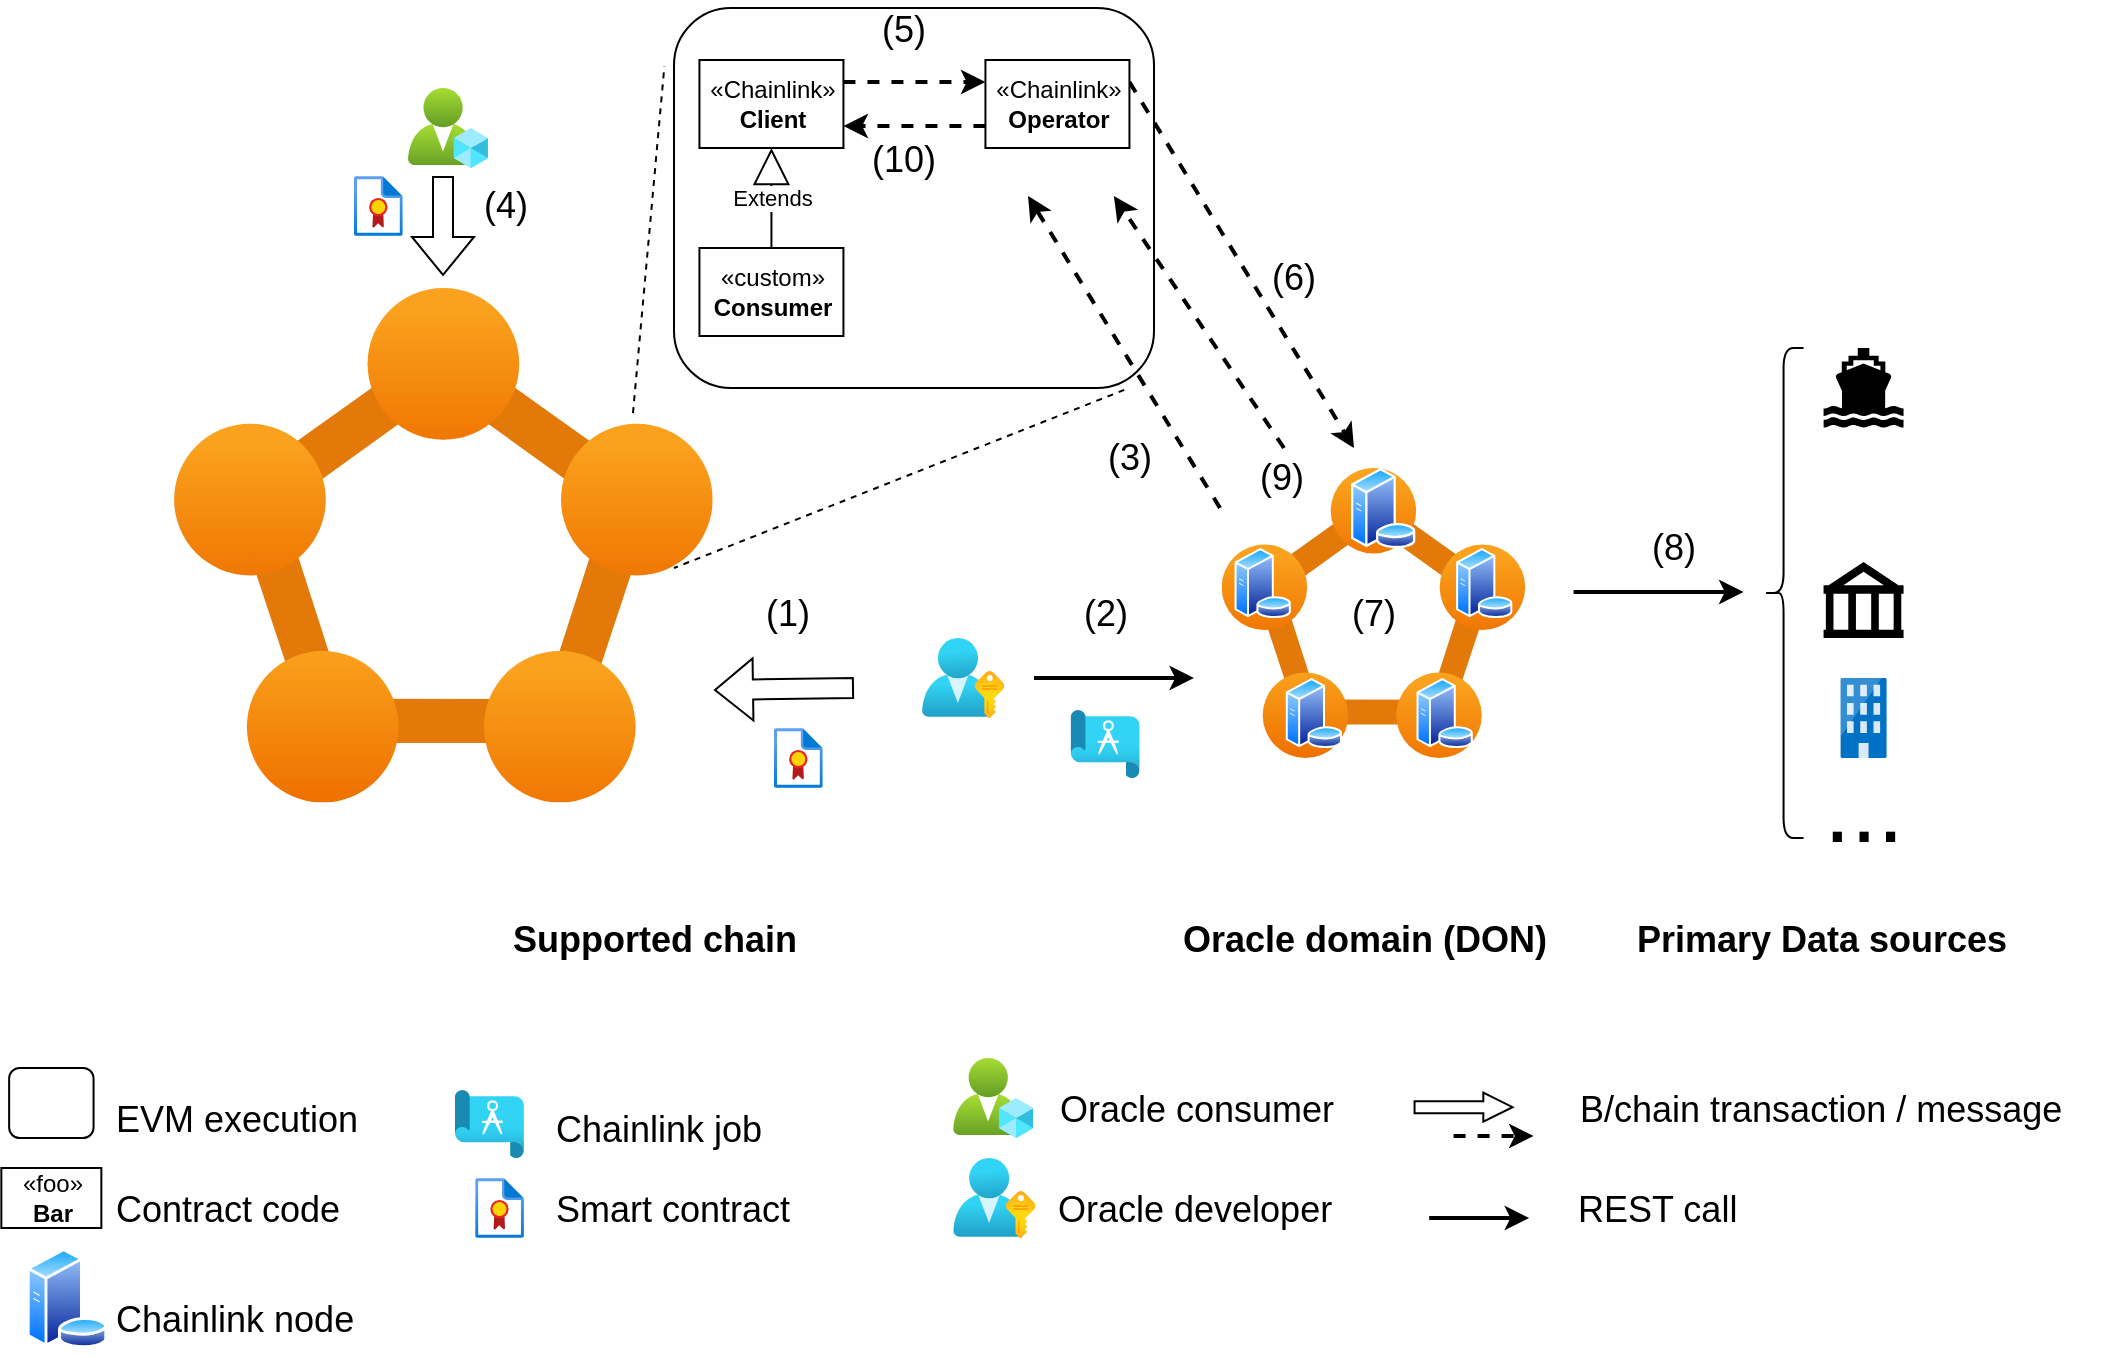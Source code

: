 <mxfile version="20.2.4" type="device" pages="2"><diagram id="rRaJ0Rj1vHYzT1U0bxfq" name="DON"><mxGraphModel dx="1987" dy="749" grid="1" gridSize="10" guides="1" tooltips="1" connect="1" arrows="1" fold="1" page="1" pageScale="1" pageWidth="850" pageHeight="1100" math="0" shadow="0"><root><mxCell id="0"/><mxCell id="1" parent="0"/><mxCell id="aAuqax50Diw6Oc457gBB-30" value="" style="aspect=fixed;html=1;points=[];align=center;image;fontSize=12;image=img/lib/azure2/containers/Service_Fabric_Clusters.svg;" parent="1" vertex="1"><mxGeometry x="533.81" y="270" width="151.8" height="145" as="geometry"/></mxCell><mxCell id="x3TliT696KAhUc66iG5Y-47" value="" style="rounded=1;whiteSpace=wrap;html=1;fontSize=18;align=left;" parent="1" vertex="1"><mxGeometry x="260.0" y="40" width="240" height="190" as="geometry"/></mxCell><mxCell id="x3TliT696KAhUc66iG5Y-1" value="" style="aspect=fixed;html=1;points=[];align=center;image;fontSize=12;image=img/lib/azure2/containers/Service_Fabric_Clusters.svg;" parent="1" vertex="1"><mxGeometry x="10" y="180" width="269.38" height="257.31" as="geometry"/></mxCell><mxCell id="x3TliT696KAhUc66iG5Y-13" value="" style="endArrow=none;dashed=1;html=1;rounded=0;entryX=-0.02;entryY=0.153;entryDx=0;entryDy=0;entryPerimeter=0;exitX=0.75;exitY=0;exitDx=0;exitDy=0;" parent="1" target="x3TliT696KAhUc66iG5Y-47" edge="1"><mxGeometry width="50" height="50" relative="1" as="geometry"><mxPoint x="239.488" y="242.531" as="sourcePoint"/><mxPoint x="291" y="200" as="targetPoint"/></mxGeometry></mxCell><mxCell id="x3TliT696KAhUc66iG5Y-16" value="" style="shape=mxgraph.signs.transportation.ship_2;html=1;pointerEvents=1;fillColor=#000000;strokeColor=none;verticalLabelPosition=bottom;verticalAlign=top;align=center;" parent="1" vertex="1"><mxGeometry x="834.78" y="210" width="40" height="40" as="geometry"/></mxCell><mxCell id="x3TliT696KAhUc66iG5Y-17" value="" style="shape=image;html=1;verticalAlign=top;verticalLabelPosition=bottom;labelBackgroundColor=#ffffff;imageAspect=0;aspect=fixed;image=https://cdn2.iconfinder.com/data/icons/weather-color-2/500/weather-02-128.png" parent="1" vertex="1"><mxGeometry x="824.78" y="250" width="60" height="60" as="geometry"/></mxCell><mxCell id="x3TliT696KAhUc66iG5Y-18" value="" style="shape=mxgraph.signs.travel.bank;html=1;pointerEvents=1;fillColor=#000000;strokeColor=none;verticalLabelPosition=bottom;verticalAlign=top;align=center;" parent="1" vertex="1"><mxGeometry x="834.78" y="317" width="40" height="38" as="geometry"/></mxCell><mxCell id="x3TliT696KAhUc66iG5Y-19" value="" style="sketch=0;aspect=fixed;html=1;points=[];align=center;image;fontSize=12;image=img/lib/mscae/Exchange_On_premises_Access.svg;" parent="1" vertex="1"><mxGeometry x="843.18" y="375" width="23.2" height="40" as="geometry"/></mxCell><mxCell id="x3TliT696KAhUc66iG5Y-20" value="&lt;font style=&quot;font-size: 48px&quot;&gt;...&lt;/font&gt;" style="text;html=1;strokeColor=none;fillColor=none;align=center;verticalAlign=middle;whiteSpace=wrap;rounded=0;" parent="1" vertex="1"><mxGeometry x="824.78" y="425" width="60" height="30" as="geometry"/></mxCell><mxCell id="x3TliT696KAhUc66iG5Y-21" value="" style="shape=curlyBracket;whiteSpace=wrap;html=1;rounded=1;fontSize=48;" parent="1" vertex="1"><mxGeometry x="804.78" y="210" width="20" height="245" as="geometry"/></mxCell><mxCell id="x3TliT696KAhUc66iG5Y-22" value="&lt;span style=&quot;font-size: 18px;&quot;&gt;Supported chain&lt;/span&gt;" style="text;html=1;strokeColor=none;fillColor=none;align=center;verticalAlign=middle;whiteSpace=wrap;rounded=0;fontSize=48;fontStyle=1" parent="1" vertex="1"><mxGeometry x="140" y="480" width="220.81" height="30" as="geometry"/></mxCell><mxCell id="x3TliT696KAhUc66iG5Y-23" value="&lt;font style=&quot;font-size: 18px&quot;&gt;Oracle domain (DON)&lt;br&gt;&lt;/font&gt;" style="text;html=1;strokeColor=none;fillColor=none;align=center;verticalAlign=middle;rounded=0;fontSize=48;fontStyle=1;spacing=0;" parent="1" vertex="1"><mxGeometry x="510" y="480" width="190" height="30" as="geometry"/></mxCell><mxCell id="x3TliT696KAhUc66iG5Y-25" value="&lt;font style=&quot;font-size: 18px&quot;&gt;Primary Data sources&lt;br&gt;&lt;/font&gt;" style="text;html=1;strokeColor=none;fillColor=none;align=center;verticalAlign=middle;whiteSpace=wrap;rounded=0;fontSize=48;fontStyle=1" parent="1" vertex="1"><mxGeometry x="739" y="480" width="190" height="30" as="geometry"/></mxCell><mxCell id="x3TliT696KAhUc66iG5Y-26" value="" style="aspect=fixed;perimeter=ellipsePerimeter;html=1;align=center;shadow=0;dashed=0;spacingTop=3;image;image=img/lib/active_directory/database_server.svg;" parent="1" vertex="1"><mxGeometry x="-64" y="660" width="41" height="50" as="geometry"/></mxCell><mxCell id="x3TliT696KAhUc66iG5Y-28" value="&lt;font style=&quot;font-size: 18px&quot;&gt;Chainlink node&lt;/font&gt;" style="text;html=1;strokeColor=none;fillColor=none;align=left;verticalAlign=middle;whiteSpace=wrap;rounded=0;fontSize=48;" parent="1" vertex="1"><mxGeometry x="-21" y="670" width="148" height="30" as="geometry"/></mxCell><mxCell id="x3TliT696KAhUc66iG5Y-30" value="" style="aspect=fixed;perimeter=ellipsePerimeter;html=1;align=center;shadow=0;dashed=0;spacingTop=3;image;image=img/lib/active_directory/database_server.svg;" parent="1" vertex="1"><mxGeometry x="598.18" y="270" width="32.8" height="40" as="geometry"/></mxCell><mxCell id="x3TliT696KAhUc66iG5Y-32" value="" style="aspect=fixed;html=1;points=[];align=center;image;fontSize=12;image=img/lib/azure2/azure_stack/User_Subscriptions.svg;" parent="1" vertex="1"><mxGeometry x="384" y="355" width="41.21" height="40" as="geometry"/></mxCell><mxCell id="x3TliT696KAhUc66iG5Y-33" value="" style="aspect=fixed;html=1;points=[];align=center;image;fontSize=12;image=img/lib/azure2/intune/Azure_AD_Roles_and_Administrators.svg;" parent="1" vertex="1"><mxGeometry x="127" y="80" width="40" height="40" as="geometry"/></mxCell><mxCell id="x3TliT696KAhUc66iG5Y-34" value="" style="aspect=fixed;html=1;points=[];align=center;image;fontSize=12;image=img/lib/azure2/management_governance/Compliance.svg;" parent="1" vertex="1"><mxGeometry x="310.0" y="400" width="24.38" height="30" as="geometry"/></mxCell><mxCell id="x3TliT696KAhUc66iG5Y-36" value="" style="shape=flexArrow;endArrow=none;html=1;rounded=0;fontSize=18;startArrow=block;endFill=0;" parent="1" edge="1"><mxGeometry width="50" height="50" relative="1" as="geometry"><mxPoint x="280" y="381" as="sourcePoint"/><mxPoint x="350" y="380" as="targetPoint"/></mxGeometry></mxCell><mxCell id="x3TliT696KAhUc66iG5Y-46" value="" style="endArrow=classic;html=1;rounded=0;fontSize=18;strokeWidth=2;dashed=1;exitX=1;exitY=0.25;exitDx=0;exitDy=0;" parent="1" source="aAuqax50Diw6Oc457gBB-22" edge="1"><mxGeometry width="50" height="50" relative="1" as="geometry"><mxPoint x="480" y="425" as="sourcePoint"/><mxPoint x="600" y="260" as="targetPoint"/></mxGeometry></mxCell><mxCell id="x3TliT696KAhUc66iG5Y-52" value="" style="endArrow=classic;html=1;rounded=0;fontSize=18;strokeWidth=2;dashed=1;exitX=1;exitY=0.25;exitDx=0;exitDy=0;entryX=0;entryY=0.25;entryDx=0;entryDy=0;" parent="1" source="aAuqax50Diw6Oc457gBB-18" target="aAuqax50Diw6Oc457gBB-22" edge="1"><mxGeometry width="50" height="50" relative="1" as="geometry"><mxPoint x="740.85" y="96.8" as="sourcePoint"/><mxPoint x="780" y="97.2" as="targetPoint"/></mxGeometry></mxCell><mxCell id="x3TliT696KAhUc66iG5Y-53" value="" style="endArrow=classic;html=1;rounded=0;fontSize=18;strokeWidth=2;dashed=1;entryX=1;entryY=0.75;entryDx=0;entryDy=0;exitX=0;exitY=0.75;exitDx=0;exitDy=0;" parent="1" source="aAuqax50Diw6Oc457gBB-22" target="aAuqax50Diw6Oc457gBB-18" edge="1"><mxGeometry width="50" height="50" relative="1" as="geometry"><mxPoint x="780" y="116.2" as="sourcePoint"/><mxPoint x="740" y="115.8" as="targetPoint"/></mxGeometry></mxCell><mxCell id="x3TliT696KAhUc66iG5Y-54" value="" style="endArrow=none;dashed=1;html=1;rounded=0;fontSize=18;strokeWidth=1;exitX=0.938;exitY=1.005;exitDx=0;exitDy=0;exitPerimeter=0;" parent="1" source="x3TliT696KAhUc66iG5Y-47" edge="1"><mxGeometry width="50" height="50" relative="1" as="geometry"><mxPoint x="365" y="332" as="sourcePoint"/><mxPoint x="260" y="320" as="targetPoint"/></mxGeometry></mxCell><mxCell id="x3TliT696KAhUc66iG5Y-56" value="" style="shape=flexArrow;endArrow=classic;html=1;rounded=0;fontSize=18;" parent="1" edge="1"><mxGeometry width="50" height="50" relative="1" as="geometry"><mxPoint x="144.5" y="124" as="sourcePoint"/><mxPoint x="144.5" y="174" as="targetPoint"/></mxGeometry></mxCell><mxCell id="x3TliT696KAhUc66iG5Y-58" value="" style="aspect=fixed;html=1;points=[];align=center;image;fontSize=12;image=img/lib/azure2/management_governance/Compliance.svg;" parent="1" vertex="1"><mxGeometry x="160.59" y="625" width="24.38" height="30" as="geometry"/></mxCell><mxCell id="x3TliT696KAhUc66iG5Y-60" value="&lt;font style=&quot;font-size: 18px&quot;&gt;Smart contract&lt;/font&gt;" style="text;html=1;strokeColor=none;fillColor=none;align=left;verticalAlign=middle;whiteSpace=wrap;rounded=0;fontSize=48;" parent="1" vertex="1"><mxGeometry x="198.59" y="615" width="148" height="30" as="geometry"/></mxCell><mxCell id="x3TliT696KAhUc66iG5Y-61" value="" style="aspect=fixed;html=1;points=[];align=center;image;fontSize=12;image=img/lib/azure2/azure_stack/User_Subscriptions.svg;" parent="1" vertex="1"><mxGeometry x="399.59" y="615" width="41.21" height="40" as="geometry"/></mxCell><mxCell id="x3TliT696KAhUc66iG5Y-62" value="" style="aspect=fixed;html=1;points=[];align=center;image;fontSize=12;image=img/lib/azure2/intune/Azure_AD_Roles_and_Administrators.svg;" parent="1" vertex="1"><mxGeometry x="399.59" y="565" width="40" height="40" as="geometry"/></mxCell><mxCell id="x3TliT696KAhUc66iG5Y-63" value="&lt;font style=&quot;font-size: 18px&quot;&gt;Oracle consumer&lt;/font&gt;" style="text;html=1;strokeColor=none;fillColor=none;align=left;verticalAlign=middle;whiteSpace=wrap;rounded=0;fontSize=48;" parent="1" vertex="1"><mxGeometry x="450.59" y="565" width="170" height="30" as="geometry"/></mxCell><mxCell id="x3TliT696KAhUc66iG5Y-64" value="&lt;font style=&quot;font-size: 18px&quot;&gt;Oracle developer&lt;/font&gt;" style="text;html=1;strokeColor=none;fillColor=none;align=left;verticalAlign=middle;whiteSpace=wrap;rounded=0;fontSize=48;" parent="1" vertex="1"><mxGeometry x="449.59" y="615" width="148" height="30" as="geometry"/></mxCell><mxCell id="x3TliT696KAhUc66iG5Y-65" value="" style="endArrow=classic;html=1;rounded=0;fontSize=18;strokeWidth=2;" parent="1" edge="1"><mxGeometry width="50" height="50" relative="1" as="geometry"><mxPoint x="709.78" y="332" as="sourcePoint"/><mxPoint x="794.78" y="332" as="targetPoint"/></mxGeometry></mxCell><mxCell id="x3TliT696KAhUc66iG5Y-66" value="(1)" style="text;html=1;strokeColor=none;fillColor=none;align=center;verticalAlign=middle;whiteSpace=wrap;rounded=0;fontSize=18;" parent="1" vertex="1"><mxGeometry x="286.59" y="327.5" width="60" height="30" as="geometry"/></mxCell><mxCell id="x3TliT696KAhUc66iG5Y-67" value="(4)" style="text;html=1;strokeColor=none;fillColor=none;align=center;verticalAlign=middle;whiteSpace=wrap;rounded=0;fontSize=18;" parent="1" vertex="1"><mxGeometry x="146" y="124" width="60" height="30" as="geometry"/></mxCell><mxCell id="x3TliT696KAhUc66iG5Y-68" value="" style="shape=flexArrow;endArrow=classic;html=1;rounded=0;fontSize=18;endWidth=7.52;endSize=4.54;width=6;" parent="1" edge="1"><mxGeometry width="50" height="50" relative="1" as="geometry"><mxPoint x="629.78" y="589.58" as="sourcePoint"/><mxPoint x="679.78" y="589.58" as="targetPoint"/></mxGeometry></mxCell><mxCell id="x3TliT696KAhUc66iG5Y-69" value="" style="endArrow=classic;html=1;rounded=0;fontSize=18;strokeWidth=2;dashed=1;" parent="1" edge="1"><mxGeometry width="50" height="50" relative="1" as="geometry"><mxPoint x="649.78" y="604" as="sourcePoint"/><mxPoint x="689.78" y="604" as="targetPoint"/></mxGeometry></mxCell><mxCell id="x3TliT696KAhUc66iG5Y-70" value="" style="endArrow=classic;html=1;rounded=0;fontSize=18;strokeWidth=2;" parent="1" edge="1"><mxGeometry width="50" height="50" relative="1" as="geometry"><mxPoint x="637.59" y="645" as="sourcePoint"/><mxPoint x="687.59" y="645" as="targetPoint"/></mxGeometry></mxCell><mxCell id="x3TliT696KAhUc66iG5Y-71" value="&lt;font style=&quot;font-size: 18px&quot;&gt;B/chain transaction / message&lt;/font&gt;" style="text;html=1;strokeColor=none;fillColor=none;align=left;verticalAlign=middle;whiteSpace=wrap;rounded=0;fontSize=48;" parent="1" vertex="1"><mxGeometry x="710.78" y="565" width="269" height="30" as="geometry"/></mxCell><mxCell id="x3TliT696KAhUc66iG5Y-72" value="&lt;font style=&quot;font-size: 18px&quot;&gt;REST call&lt;/font&gt;" style="text;html=1;strokeColor=none;fillColor=none;align=left;verticalAlign=middle;whiteSpace=wrap;rounded=0;fontSize=48;" parent="1" vertex="1"><mxGeometry x="709.78" y="615" width="148" height="30" as="geometry"/></mxCell><mxCell id="x3TliT696KAhUc66iG5Y-73" value="(5)" style="text;html=1;strokeColor=none;fillColor=none;align=center;verticalAlign=middle;whiteSpace=wrap;rounded=0;fontSize=18;" parent="1" vertex="1"><mxGeometry x="344.72" y="36" width="60" height="30" as="geometry"/></mxCell><mxCell id="x3TliT696KAhUc66iG5Y-74" value="(6)" style="text;html=1;strokeColor=none;fillColor=none;align=center;verticalAlign=middle;whiteSpace=wrap;rounded=0;fontSize=18;" parent="1" vertex="1"><mxGeometry x="539.81" y="160" width="60" height="30" as="geometry"/></mxCell><mxCell id="x3TliT696KAhUc66iG5Y-76" value="(8)" style="text;html=1;strokeColor=none;fillColor=none;align=center;verticalAlign=middle;whiteSpace=wrap;rounded=0;fontSize=18;" parent="1" vertex="1"><mxGeometry x="729.78" y="295" width="60" height="30" as="geometry"/></mxCell><mxCell id="x3TliT696KAhUc66iG5Y-78" value="(9)" style="text;html=1;strokeColor=none;fillColor=none;align=center;verticalAlign=middle;whiteSpace=wrap;rounded=0;fontSize=18;" parent="1" vertex="1"><mxGeometry x="533.81" y="260" width="60" height="30" as="geometry"/></mxCell><mxCell id="aAuqax50Diw6Oc457gBB-16" value="Extends" style="endArrow=block;endSize=16;endFill=0;html=1;rounded=0;entryX=0.5;entryY=1;entryDx=0;entryDy=0;exitX=0.5;exitY=0;exitDx=0;exitDy=0;" parent="1" source="aAuqax50Diw6Oc457gBB-17" target="aAuqax50Diw6Oc457gBB-18" edge="1"><mxGeometry width="160" relative="1" as="geometry"><mxPoint x="505.72" y="80" as="sourcePoint"/><mxPoint x="665.72" y="80" as="targetPoint"/></mxGeometry></mxCell><mxCell id="aAuqax50Diw6Oc457gBB-17" value="«custom»&lt;br&gt;&lt;b&gt;Consumer&lt;/b&gt;" style="html=1;" parent="1" vertex="1"><mxGeometry x="272.72" y="160" width="72" height="44" as="geometry"/></mxCell><mxCell id="aAuqax50Diw6Oc457gBB-18" value="«Chainlink»&lt;br&gt;&lt;b&gt;Client&lt;/b&gt;" style="html=1;" parent="1" vertex="1"><mxGeometry x="272.72" y="66" width="72" height="44" as="geometry"/></mxCell><mxCell id="aAuqax50Diw6Oc457gBB-19" value="" style="aspect=fixed;html=1;points=[];align=center;image;fontSize=12;image=img/lib/azure2/management_governance/Compliance.svg;" parent="1" vertex="1"><mxGeometry x="100" y="124" width="24.38" height="30" as="geometry"/></mxCell><mxCell id="aAuqax50Diw6Oc457gBB-22" value="«Chainlink»&lt;br&gt;&lt;b&gt;Operator&lt;/b&gt;" style="html=1;" parent="1" vertex="1"><mxGeometry x="415.72" y="66" width="72" height="44" as="geometry"/></mxCell><mxCell id="aAuqax50Diw6Oc457gBB-23" value="" style="endArrow=classic;html=1;rounded=0;fontSize=18;strokeWidth=2;dashed=1;" parent="1" edge="1"><mxGeometry width="50" height="50" relative="1" as="geometry"><mxPoint x="565" y="260" as="sourcePoint"/><mxPoint x="479.94" y="134" as="targetPoint"/></mxGeometry></mxCell><mxCell id="aAuqax50Diw6Oc457gBB-24" value="" style="rounded=1;whiteSpace=wrap;html=1;fontSize=18;align=left;" parent="1" vertex="1"><mxGeometry x="-72.43" y="570" width="42.21" height="35" as="geometry"/></mxCell><mxCell id="aAuqax50Diw6Oc457gBB-25" value="«foo»&lt;br&gt;&lt;b&gt;Bar&lt;/b&gt;" style="html=1;" parent="1" vertex="1"><mxGeometry x="-76.33" y="620" width="50" height="30" as="geometry"/></mxCell><mxCell id="aAuqax50Diw6Oc457gBB-26" value="&lt;font style=&quot;font-size: 18px&quot;&gt;EVM execution&lt;/font&gt;" style="text;html=1;strokeColor=none;fillColor=none;align=left;verticalAlign=middle;whiteSpace=wrap;rounded=0;fontSize=48;" parent="1" vertex="1"><mxGeometry x="-21.22" y="570" width="148" height="30" as="geometry"/></mxCell><mxCell id="aAuqax50Diw6Oc457gBB-28" value="&lt;font style=&quot;font-size: 18px&quot;&gt;Contract code&lt;/font&gt;" style="text;html=1;strokeColor=none;fillColor=none;align=left;verticalAlign=middle;whiteSpace=wrap;rounded=0;fontSize=48;" parent="1" vertex="1"><mxGeometry x="-21.22" y="615" width="148" height="30" as="geometry"/></mxCell><mxCell id="aAuqax50Diw6Oc457gBB-29" value="(10)" style="text;html=1;strokeColor=none;fillColor=none;align=center;verticalAlign=middle;whiteSpace=wrap;rounded=0;fontSize=18;" parent="1" vertex="1"><mxGeometry x="344.72" y="101" width="60" height="30" as="geometry"/></mxCell><mxCell id="aAuqax50Diw6Oc457gBB-31" value="" style="aspect=fixed;perimeter=ellipsePerimeter;html=1;align=center;shadow=0;dashed=0;spacingTop=3;image;image=img/lib/active_directory/database_server.svg;" parent="1" vertex="1"><mxGeometry x="650.76" y="310" width="28.7" height="35" as="geometry"/></mxCell><mxCell id="aAuqax50Diw6Oc457gBB-32" value="" style="aspect=fixed;perimeter=ellipsePerimeter;html=1;align=center;shadow=0;dashed=0;spacingTop=3;image;image=img/lib/active_directory/database_server.svg;" parent="1" vertex="1"><mxGeometry x="630.98" y="375" width="28.7" height="35" as="geometry"/></mxCell><mxCell id="aAuqax50Diw6Oc457gBB-33" value="" style="aspect=fixed;perimeter=ellipsePerimeter;html=1;align=center;shadow=0;dashed=0;spacingTop=3;image;image=img/lib/active_directory/database_server.svg;" parent="1" vertex="1"><mxGeometry x="565.59" y="375" width="28.7" height="35" as="geometry"/></mxCell><mxCell id="aAuqax50Diw6Oc457gBB-34" value="" style="aspect=fixed;perimeter=ellipsePerimeter;html=1;align=center;shadow=0;dashed=0;spacingTop=3;image;image=img/lib/active_directory/database_server.svg;" parent="1" vertex="1"><mxGeometry x="540" y="310" width="28.7" height="35" as="geometry"/></mxCell><mxCell id="aAuqax50Diw6Oc457gBB-35" value="(7)" style="text;html=1;strokeColor=none;fillColor=none;align=center;verticalAlign=middle;whiteSpace=wrap;rounded=0;fontSize=18;" parent="1" vertex="1"><mxGeometry x="579.71" y="327.5" width="60" height="30" as="geometry"/></mxCell><mxCell id="f4X9XEbV1H9Sq5Dc-gzB-1" value="" style="endArrow=classic;html=1;rounded=0;fontSize=18;strokeWidth=2;" edge="1" parent="1"><mxGeometry width="50" height="50" relative="1" as="geometry"><mxPoint x="440" y="375" as="sourcePoint"/><mxPoint x="520" y="375" as="targetPoint"/></mxGeometry></mxCell><mxCell id="f4X9XEbV1H9Sq5Dc-gzB-3" value="(2)" style="text;html=1;strokeColor=none;fillColor=none;align=center;verticalAlign=middle;whiteSpace=wrap;rounded=0;fontSize=18;" vertex="1" parent="1"><mxGeometry x="445.59" y="327.5" width="60" height="30" as="geometry"/></mxCell><mxCell id="f4X9XEbV1H9Sq5Dc-gzB-4" value="" style="aspect=fixed;html=1;points=[];align=center;image;fontSize=12;image=img/lib/azure2/management_governance/Blueprints.svg;" vertex="1" parent="1"><mxGeometry x="150.44" y="581" width="34.53" height="34" as="geometry"/></mxCell><mxCell id="f4X9XEbV1H9Sq5Dc-gzB-5" value="&lt;font style=&quot;font-size: 18px&quot;&gt;Chainlink job&lt;/font&gt;" style="text;html=1;strokeColor=none;fillColor=none;align=left;verticalAlign=middle;whiteSpace=wrap;rounded=0;fontSize=48;" vertex="1" parent="1"><mxGeometry x="198.59" y="575" width="148" height="30" as="geometry"/></mxCell><mxCell id="f4X9XEbV1H9Sq5Dc-gzB-6" value="" style="aspect=fixed;html=1;points=[];align=center;image;fontSize=12;image=img/lib/azure2/management_governance/Blueprints.svg;" vertex="1" parent="1"><mxGeometry x="458.33" y="391" width="34.53" height="34" as="geometry"/></mxCell><mxCell id="f4X9XEbV1H9Sq5Dc-gzB-7" value="" style="endArrow=classic;html=1;rounded=0;fontSize=18;strokeWidth=2;dashed=1;" edge="1" parent="1"><mxGeometry width="50" height="50" relative="1" as="geometry"><mxPoint x="533" y="290" as="sourcePoint"/><mxPoint x="437.008" y="134" as="targetPoint"/></mxGeometry></mxCell><mxCell id="f4X9XEbV1H9Sq5Dc-gzB-8" value="(3)" style="text;html=1;strokeColor=none;fillColor=none;align=center;verticalAlign=middle;whiteSpace=wrap;rounded=0;fontSize=18;" vertex="1" parent="1"><mxGeometry x="458.33" y="250" width="60" height="30" as="geometry"/></mxCell></root></mxGraphModel></diagram><diagram id="6b1NYWHMjfBbIdPCBZ7d" name="Job"><mxGraphModel dx="1513" dy="499" grid="1" gridSize="10" guides="1" tooltips="1" connect="1" arrows="1" fold="1" page="1" pageScale="1" pageWidth="850" pageHeight="1100" math="0" shadow="0"><root><mxCell id="0"/><mxCell id="1" parent="0"/><mxCell id="qA6Ukuz_lq0itCASbxgy-1" value="FlightStatusRequest&#10;&lt;&lt;log&gt;&gt;" style="swimlane;fontStyle=0;childLayout=stackLayout;horizontal=1;startSize=30;horizontalStack=0;resizeParent=1;resizeParentMax=0;resizeLast=0;collapsible=1;marginBottom=0;" vertex="1" parent="1"><mxGeometry x="70" y="35" width="140" height="90" as="geometry"/></mxCell><mxCell id="qA6Ukuz_lq0itCASbxgy-2" value="requestID" style="text;strokeColor=none;fillColor=none;align=left;verticalAlign=middle;spacingLeft=4;spacingRight=4;overflow=hidden;points=[[0,0.5],[1,0.5]];portConstraint=eastwest;rotatable=0;" vertex="1" parent="qA6Ukuz_lq0itCASbxgy-1"><mxGeometry y="30" width="140" height="30" as="geometry"/></mxCell><mxCell id="qA6Ukuz_lq0itCASbxgy-3" value="payload" style="text;strokeColor=none;fillColor=none;align=left;verticalAlign=middle;spacingLeft=4;spacingRight=4;overflow=hidden;points=[[0,0.5],[1,0.5]];portConstraint=eastwest;rotatable=0;" vertex="1" parent="qA6Ukuz_lq0itCASbxgy-1"><mxGeometry y="60" width="140" height="30" as="geometry"/></mxCell><mxCell id="qA6Ukuz_lq0itCASbxgy-5" value="decode_log" style="ellipse;whiteSpace=wrap;html=1;" vertex="1" parent="1"><mxGeometry x="280" y="55" width="80" height="50" as="geometry"/></mxCell><mxCell id="qA6Ukuz_lq0itCASbxgy-6" value="" style="endArrow=classic;html=1;rounded=0;exitX=1;exitY=0.5;exitDx=0;exitDy=0;entryX=0;entryY=0.5;entryDx=0;entryDy=0;dashed=1;" edge="1" parent="1" source="qA6Ukuz_lq0itCASbxgy-2" target="qA6Ukuz_lq0itCASbxgy-5"><mxGeometry width="50" height="50" relative="1" as="geometry"><mxPoint x="230" y="220" as="sourcePoint"/><mxPoint x="280" y="170" as="targetPoint"/></mxGeometry></mxCell><mxCell id="qA6Ukuz_lq0itCASbxgy-14" value="ETH&lt;br&gt;event" style="edgeLabel;html=1;align=center;verticalAlign=middle;resizable=0;points=[];" vertex="1" connectable="0" parent="qA6Ukuz_lq0itCASbxgy-6"><mxGeometry x="-0.191" y="1" relative="1" as="geometry"><mxPoint x="2" y="-19" as="offset"/></mxGeometry></mxCell><mxCell id="qA6Ukuz_lq0itCASbxgy-7" value="decode_cbor" style="ellipse;whiteSpace=wrap;html=1;" vertex="1" parent="1"><mxGeometry x="425" y="55" width="85" height="50" as="geometry"/></mxCell><mxCell id="qA6Ukuz_lq0itCASbxgy-8" value="flight" style="ellipse;whiteSpace=wrap;html=1;" vertex="1" parent="1"><mxGeometry x="570" y="55" width="80" height="50" as="geometry"/></mxCell><mxCell id="qA6Ukuz_lq0itCASbxgy-9" value="" style="endArrow=classic;html=1;rounded=0;entryX=0;entryY=0.5;entryDx=0;entryDy=0;exitX=1;exitY=0.5;exitDx=0;exitDy=0;" edge="1" parent="1" source="qA6Ukuz_lq0itCASbxgy-5" target="qA6Ukuz_lq0itCASbxgy-7"><mxGeometry width="50" height="50" relative="1" as="geometry"><mxPoint x="370" y="230" as="sourcePoint"/><mxPoint x="420" y="180" as="targetPoint"/></mxGeometry></mxCell><mxCell id="qA6Ukuz_lq0itCASbxgy-10" value="" style="endArrow=classic;html=1;rounded=0;entryX=0;entryY=0.5;entryDx=0;entryDy=0;exitX=1;exitY=0.5;exitDx=0;exitDy=0;" edge="1" parent="1" source="qA6Ukuz_lq0itCASbxgy-7" target="qA6Ukuz_lq0itCASbxgy-8"><mxGeometry width="50" height="50" relative="1" as="geometry"><mxPoint x="440" y="270" as="sourcePoint"/><mxPoint x="490" y="220" as="targetPoint"/></mxGeometry></mxCell><mxCell id="qA6Ukuz_lq0itCASbxgy-11" value="API" style="ellipse;shape=cloud;whiteSpace=wrap;html=1;" vertex="1" parent="1"><mxGeometry x="710" y="40" width="120" height="80" as="geometry"/></mxCell><mxCell id="qA6Ukuz_lq0itCASbxgy-12" value="" style="endArrow=classic;html=1;rounded=0;entryX=0.075;entryY=0.496;entryDx=0;entryDy=0;entryPerimeter=0;exitX=1;exitY=0.5;exitDx=0;exitDy=0;dashed=1;" edge="1" parent="1" source="qA6Ukuz_lq0itCASbxgy-8" target="qA6Ukuz_lq0itCASbxgy-11"><mxGeometry width="50" height="50" relative="1" as="geometry"><mxPoint x="630" y="210" as="sourcePoint"/><mxPoint x="680" y="160" as="targetPoint"/></mxGeometry></mxCell><mxCell id="qA6Ukuz_lq0itCASbxgy-13" value="HTTP" style="edgeLabel;html=1;align=center;verticalAlign=middle;resizable=0;points=[];" vertex="1" connectable="0" parent="qA6Ukuz_lq0itCASbxgy-12"><mxGeometry x="-0.061" relative="1" as="geometry"><mxPoint y="-15" as="offset"/></mxGeometry></mxCell><mxCell id="qA6Ukuz_lq0itCASbxgy-15" value="status" style="ellipse;whiteSpace=wrap;html=1;" vertex="1" parent="1"><mxGeometry x="510" y="100" width="80" height="50" as="geometry"/></mxCell><mxCell id="qA6Ukuz_lq0itCASbxgy-16" value="airport" style="ellipse;whiteSpace=wrap;html=1;" vertex="1" parent="1"><mxGeometry x="510" y="155" width="80" height="50" as="geometry"/></mxCell><mxCell id="qA6Ukuz_lq0itCASbxgy-17" value="scheduled" style="ellipse;whiteSpace=wrap;html=1;" vertex="1" parent="1"><mxGeometry x="510" y="210" width="80" height="50" as="geometry"/></mxCell><mxCell id="qA6Ukuz_lq0itCASbxgy-18" value="actual" style="ellipse;whiteSpace=wrap;html=1;" vertex="1" parent="1"><mxGeometry x="510" y="264" width="80" height="50" as="geometry"/></mxCell><mxCell id="qA6Ukuz_lq0itCASbxgy-19" value="" style="endArrow=classic;html=1;rounded=0;exitX=0.5;exitY=1;exitDx=0;exitDy=0;entryX=1;entryY=0.5;entryDx=0;entryDy=0;edgeStyle=orthogonalEdgeStyle;" edge="1" parent="1" source="qA6Ukuz_lq0itCASbxgy-8" target="qA6Ukuz_lq0itCASbxgy-15"><mxGeometry width="50" height="50" relative="1" as="geometry"><mxPoint x="430" y="260" as="sourcePoint"/><mxPoint x="480" y="210" as="targetPoint"/></mxGeometry></mxCell><mxCell id="qA6Ukuz_lq0itCASbxgy-20" value="" style="endArrow=classic;html=1;rounded=0;entryX=1;entryY=0.5;entryDx=0;entryDy=0;edgeStyle=orthogonalEdgeStyle;" edge="1" parent="1" target="qA6Ukuz_lq0itCASbxgy-16"><mxGeometry width="50" height="50" relative="1" as="geometry"><mxPoint x="610" y="110" as="sourcePoint"/><mxPoint x="600" y="135" as="targetPoint"/><Array as="points"><mxPoint x="610" y="180"/></Array></mxGeometry></mxCell><mxCell id="qA6Ukuz_lq0itCASbxgy-21" value="" style="endArrow=classic;html=1;rounded=0;entryX=1;entryY=0.5;entryDx=0;entryDy=0;edgeStyle=orthogonalEdgeStyle;exitX=0.5;exitY=1;exitDx=0;exitDy=0;" edge="1" parent="1" source="qA6Ukuz_lq0itCASbxgy-8" target="qA6Ukuz_lq0itCASbxgy-17"><mxGeometry width="50" height="50" relative="1" as="geometry"><mxPoint x="610" y="110" as="sourcePoint"/><mxPoint x="610" y="145" as="targetPoint"/><Array as="points"><mxPoint x="610" y="235"/></Array></mxGeometry></mxCell><mxCell id="qA6Ukuz_lq0itCASbxgy-22" value="" style="endArrow=classic;html=1;rounded=0;exitX=0.5;exitY=1;exitDx=0;exitDy=0;entryX=1;entryY=0.5;entryDx=0;entryDy=0;edgeStyle=orthogonalEdgeStyle;" edge="1" parent="1" source="qA6Ukuz_lq0itCASbxgy-8" target="qA6Ukuz_lq0itCASbxgy-18"><mxGeometry width="50" height="50" relative="1" as="geometry"><mxPoint x="640" y="135" as="sourcePoint"/><mxPoint x="620" y="155" as="targetPoint"/></mxGeometry></mxCell><mxCell id="qA6Ukuz_lq0itCASbxgy-23" value="encode_mvr" style="ellipse;whiteSpace=wrap;html=1;" vertex="1" parent="1"><mxGeometry x="400" y="180" width="80" height="50" as="geometry"/></mxCell><mxCell id="qA6Ukuz_lq0itCASbxgy-24" value="encode_tx" style="ellipse;whiteSpace=wrap;html=1;" vertex="1" parent="1"><mxGeometry x="290" y="180" width="80" height="50" as="geometry"/></mxCell><mxCell id="qA6Ukuz_lq0itCASbxgy-25" value="submit_tx" style="ellipse;whiteSpace=wrap;html=1;" vertex="1" parent="1"><mxGeometry x="180" y="180" width="80" height="50" as="geometry"/></mxCell><mxCell id="qA6Ukuz_lq0itCASbxgy-26" value="" style="endArrow=classic;html=1;rounded=0;exitX=0;exitY=0.5;exitDx=0;exitDy=0;entryX=1;entryY=0.5;entryDx=0;entryDy=0;edgeStyle=orthogonalEdgeStyle;" edge="1" parent="1" source="qA6Ukuz_lq0itCASbxgy-15" target="qA6Ukuz_lq0itCASbxgy-23"><mxGeometry width="50" height="50" relative="1" as="geometry"><mxPoint x="620" y="115" as="sourcePoint"/><mxPoint x="600" y="135" as="targetPoint"/></mxGeometry></mxCell><mxCell id="qA6Ukuz_lq0itCASbxgy-27" value="" style="endArrow=classic;html=1;rounded=0;exitX=0;exitY=0.5;exitDx=0;exitDy=0;entryX=1;entryY=0.5;entryDx=0;entryDy=0;edgeStyle=orthogonalEdgeStyle;" edge="1" parent="1" source="qA6Ukuz_lq0itCASbxgy-16" target="qA6Ukuz_lq0itCASbxgy-23"><mxGeometry width="50" height="50" relative="1" as="geometry"><mxPoint x="520" y="135" as="sourcePoint"/><mxPoint x="490" y="215" as="targetPoint"/></mxGeometry></mxCell><mxCell id="qA6Ukuz_lq0itCASbxgy-28" value="" style="endArrow=classic;html=1;rounded=0;exitX=0;exitY=0.5;exitDx=0;exitDy=0;entryX=1;entryY=0.5;entryDx=0;entryDy=0;edgeStyle=orthogonalEdgeStyle;" edge="1" parent="1" source="qA6Ukuz_lq0itCASbxgy-17" target="qA6Ukuz_lq0itCASbxgy-23"><mxGeometry width="50" height="50" relative="1" as="geometry"><mxPoint x="530" y="145" as="sourcePoint"/><mxPoint x="500" y="225" as="targetPoint"/></mxGeometry></mxCell><mxCell id="qA6Ukuz_lq0itCASbxgy-29" value="" style="endArrow=classic;html=1;rounded=0;exitX=0;exitY=0.5;exitDx=0;exitDy=0;entryX=1;entryY=0.5;entryDx=0;entryDy=0;edgeStyle=orthogonalEdgeStyle;" edge="1" parent="1" source="qA6Ukuz_lq0itCASbxgy-18" target="qA6Ukuz_lq0itCASbxgy-23"><mxGeometry width="50" height="50" relative="1" as="geometry"><mxPoint x="540" y="155" as="sourcePoint"/><mxPoint x="510" y="235" as="targetPoint"/></mxGeometry></mxCell><mxCell id="qA6Ukuz_lq0itCASbxgy-30" value="" style="endArrow=classic;html=1;rounded=0;entryX=1;entryY=0.5;entryDx=0;entryDy=0;exitX=0;exitY=0.5;exitDx=0;exitDy=0;" edge="1" parent="1" source="qA6Ukuz_lq0itCASbxgy-23" target="qA6Ukuz_lq0itCASbxgy-24"><mxGeometry width="50" height="50" relative="1" as="geometry"><mxPoint x="430" y="260" as="sourcePoint"/><mxPoint x="480" y="210" as="targetPoint"/></mxGeometry></mxCell><mxCell id="qA6Ukuz_lq0itCASbxgy-31" value="" style="endArrow=classic;html=1;rounded=0;entryX=1;entryY=0.5;entryDx=0;entryDy=0;exitX=0;exitY=0.5;exitDx=0;exitDy=0;" edge="1" parent="1" source="qA6Ukuz_lq0itCASbxgy-24" target="qA6Ukuz_lq0itCASbxgy-25"><mxGeometry width="50" height="50" relative="1" as="geometry"><mxPoint x="430" y="260" as="sourcePoint"/><mxPoint x="480" y="210" as="targetPoint"/></mxGeometry></mxCell><mxCell id="qA6Ukuz_lq0itCASbxgy-32" value="fulfillOracleRequest&#10;&lt;&lt;method&gt;&gt;" style="swimlane;fontStyle=0;childLayout=stackLayout;horizontal=1;startSize=30;horizontalStack=0;resizeParent=1;resizeParentMax=0;resizeLast=0;collapsible=1;marginBottom=0;" vertex="1" parent="1"><mxGeometry x="-16" y="173" width="140" height="60" as="geometry"/></mxCell><mxCell id="qA6Ukuz_lq0itCASbxgy-33" value="..." style="text;strokeColor=none;fillColor=none;align=left;verticalAlign=middle;spacingLeft=4;spacingRight=4;overflow=hidden;points=[[0,0.5],[1,0.5]];portConstraint=eastwest;rotatable=0;" vertex="1" parent="qA6Ukuz_lq0itCASbxgy-32"><mxGeometry y="30" width="140" height="30" as="geometry"/></mxCell><mxCell id="qA6Ukuz_lq0itCASbxgy-35" value="" style="endArrow=classic;html=1;rounded=0;exitX=0;exitY=0.5;exitDx=0;exitDy=0;entryX=1.017;entryY=0.044;entryDx=0;entryDy=0;dashed=1;entryPerimeter=0;" edge="1" parent="1" source="qA6Ukuz_lq0itCASbxgy-25" target="qA6Ukuz_lq0itCASbxgy-33"><mxGeometry width="50" height="50" relative="1" as="geometry"><mxPoint x="220" y="90" as="sourcePoint"/><mxPoint x="290" y="90" as="targetPoint"/></mxGeometry></mxCell><mxCell id="qA6Ukuz_lq0itCASbxgy-36" value="ETH&lt;br&gt;method" style="edgeLabel;html=1;align=center;verticalAlign=middle;resizable=0;points=[];" vertex="1" connectable="0" parent="qA6Ukuz_lq0itCASbxgy-35"><mxGeometry x="-0.191" y="1" relative="1" as="geometry"><mxPoint x="2" y="-19" as="offset"/></mxGeometry></mxCell></root></mxGraphModel></diagram></mxfile>